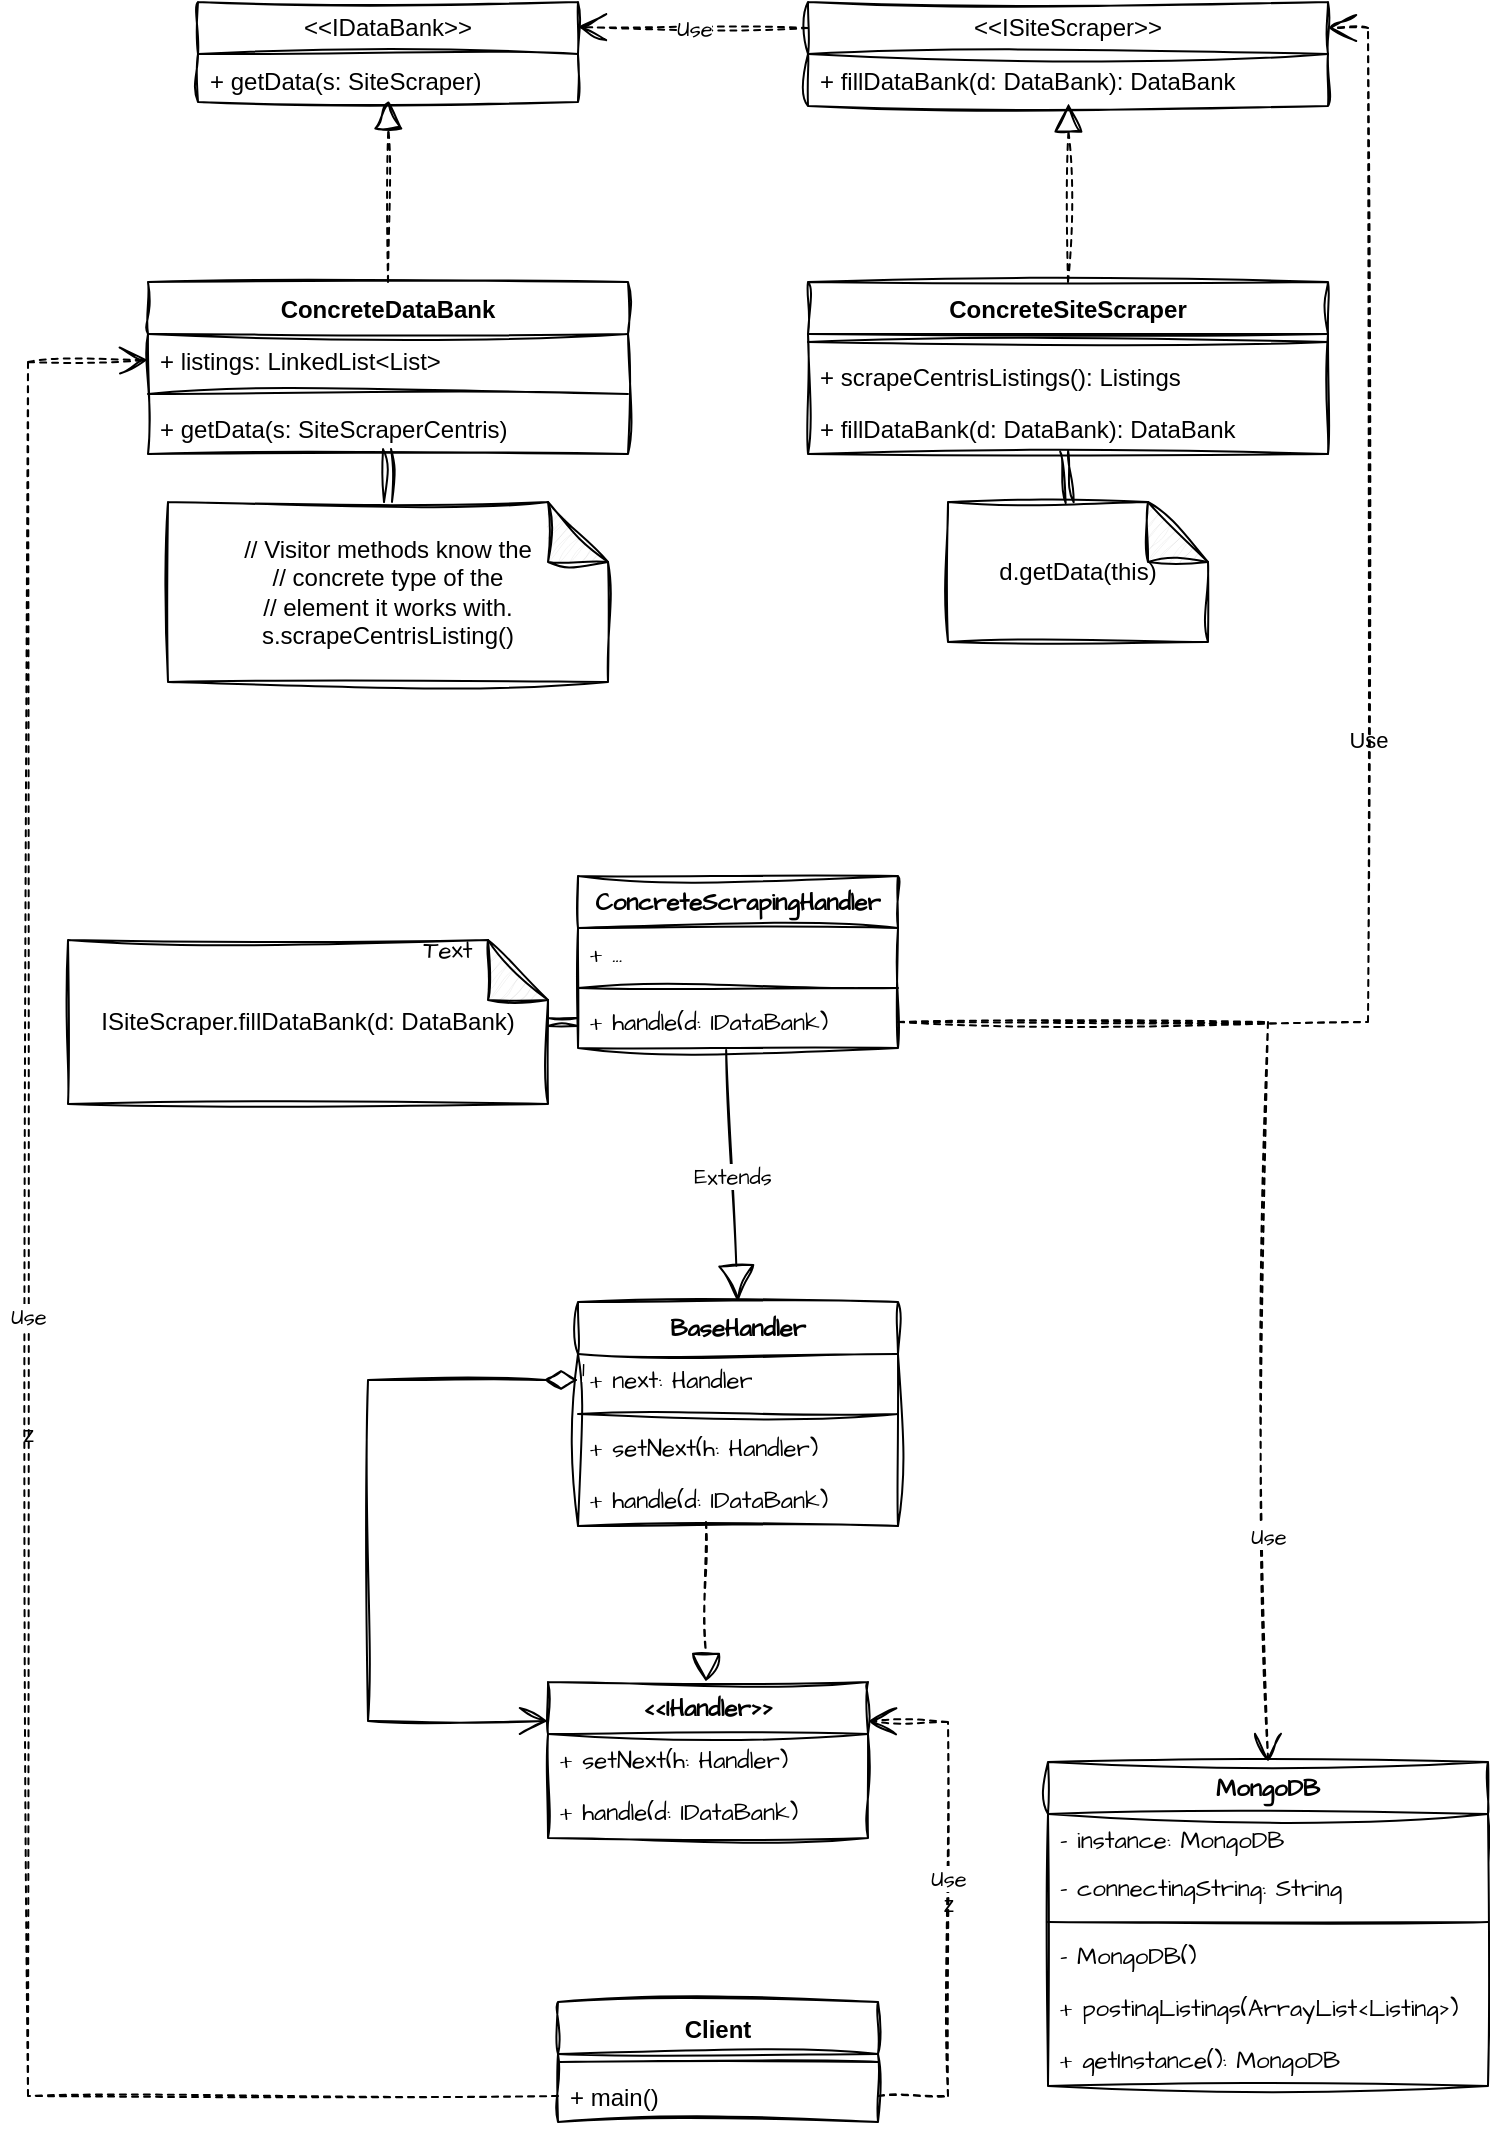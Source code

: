 <mxfile version="24.7.8">
  <diagram name="Page-1" id="P3ujrBfUUob4ddo8eDaO">
    <mxGraphModel dx="2110" dy="2887" grid="1" gridSize="10" guides="1" tooltips="1" connect="1" arrows="1" fold="1" page="1" pageScale="1" pageWidth="1600" pageHeight="1600" math="0" shadow="0">
      <root>
        <mxCell id="0" />
        <mxCell id="1" parent="0" />
        <mxCell id="0bahGi0PylKg2WLOz5wm-1" value="ConcreteDataBank" style="swimlane;fontStyle=1;align=center;verticalAlign=top;childLayout=stackLayout;horizontal=1;startSize=26;horizontalStack=0;resizeParent=1;resizeParentMax=0;resizeLast=0;collapsible=1;marginBottom=0;whiteSpace=wrap;html=1;labelBackgroundColor=none;sketch=1;curveFitting=1;jiggle=2;" parent="1" vertex="1">
          <mxGeometry x="440" y="-1190" width="240" height="86" as="geometry" />
        </mxCell>
        <mxCell id="0bahGi0PylKg2WLOz5wm-2" value="+ listings: LinkedList&amp;lt;List&amp;gt;" style="text;strokeColor=none;fillColor=none;align=left;verticalAlign=top;spacingLeft=4;spacingRight=4;overflow=hidden;rotatable=0;points=[[0,0.5],[1,0.5]];portConstraint=eastwest;whiteSpace=wrap;html=1;labelBackgroundColor=none;sketch=1;curveFitting=1;jiggle=2;" parent="0bahGi0PylKg2WLOz5wm-1" vertex="1">
          <mxGeometry y="26" width="240" height="26" as="geometry" />
        </mxCell>
        <mxCell id="0bahGi0PylKg2WLOz5wm-3" value="" style="line;strokeWidth=1;fillColor=none;align=left;verticalAlign=middle;spacingTop=-1;spacingLeft=3;spacingRight=3;rotatable=0;labelPosition=right;points=[];portConstraint=eastwest;labelBackgroundColor=none;sketch=1;curveFitting=1;jiggle=2;" parent="0bahGi0PylKg2WLOz5wm-1" vertex="1">
          <mxGeometry y="52" width="240" height="8" as="geometry" />
        </mxCell>
        <mxCell id="0bahGi0PylKg2WLOz5wm-51" value="+ getData(s: SiteScraperCentris)" style="text;strokeColor=none;fillColor=none;align=left;verticalAlign=top;spacingLeft=4;spacingRight=4;overflow=hidden;rotatable=0;points=[[0,0.5],[1,0.5]];portConstraint=eastwest;whiteSpace=wrap;html=1;labelBackgroundColor=none;sketch=1;curveFitting=1;jiggle=2;" parent="0bahGi0PylKg2WLOz5wm-1" vertex="1">
          <mxGeometry y="60" width="240" height="26" as="geometry" />
        </mxCell>
        <mxCell id="0bahGi0PylKg2WLOz5wm-39" value="&amp;lt;&amp;lt;IDataBank&amp;gt;&amp;gt;" style="swimlane;fontStyle=0;childLayout=stackLayout;horizontal=1;startSize=26;fillColor=none;horizontalStack=0;resizeParent=1;resizeParentMax=0;resizeLast=0;collapsible=1;marginBottom=0;whiteSpace=wrap;html=1;labelBackgroundColor=none;sketch=1;curveFitting=1;jiggle=2;" parent="1" vertex="1">
          <mxGeometry x="465" y="-1330" width="190" height="50" as="geometry" />
        </mxCell>
        <mxCell id="0bahGi0PylKg2WLOz5wm-40" value="+ getData(s: SiteScraper)" style="text;strokeColor=none;fillColor=none;align=left;verticalAlign=top;spacingLeft=4;spacingRight=4;overflow=hidden;rotatable=0;points=[[0,0.5],[1,0.5]];portConstraint=eastwest;whiteSpace=wrap;html=1;labelBackgroundColor=none;sketch=1;curveFitting=1;jiggle=2;" parent="0bahGi0PylKg2WLOz5wm-39" vertex="1">
          <mxGeometry y="26" width="190" height="24" as="geometry" />
        </mxCell>
        <mxCell id="0bahGi0PylKg2WLOz5wm-43" value="" style="endArrow=block;dashed=1;endFill=0;endSize=12;html=1;rounded=0;exitX=0.5;exitY=0;exitDx=0;exitDy=0;entryX=0.501;entryY=0.964;entryDx=0;entryDy=0;entryPerimeter=0;labelBackgroundColor=none;fontColor=default;sketch=1;curveFitting=1;jiggle=2;" parent="1" source="0bahGi0PylKg2WLOz5wm-1" target="0bahGi0PylKg2WLOz5wm-40" edge="1">
          <mxGeometry width="160" relative="1" as="geometry">
            <mxPoint x="620" y="-1220" as="sourcePoint" />
            <mxPoint x="780" y="-1220" as="targetPoint" />
          </mxGeometry>
        </mxCell>
        <mxCell id="0bahGi0PylKg2WLOz5wm-44" value="&amp;lt;&amp;lt;ISiteScraper&amp;gt;&amp;gt;" style="swimlane;fontStyle=0;childLayout=stackLayout;horizontal=1;startSize=26;fillColor=none;horizontalStack=0;resizeParent=1;resizeParentMax=0;resizeLast=0;collapsible=1;marginBottom=0;whiteSpace=wrap;html=1;labelBackgroundColor=none;sketch=1;curveFitting=1;jiggle=2;" parent="1" vertex="1">
          <mxGeometry x="770" y="-1330" width="260" height="52" as="geometry" />
        </mxCell>
        <mxCell id="0bahGi0PylKg2WLOz5wm-45" value="+ fillDataBank(d: DataBank): DataBank" style="text;strokeColor=none;fillColor=none;align=left;verticalAlign=top;spacingLeft=4;spacingRight=4;overflow=hidden;rotatable=0;points=[[0,0.5],[1,0.5]];portConstraint=eastwest;whiteSpace=wrap;html=1;labelBackgroundColor=none;sketch=1;curveFitting=1;jiggle=2;" parent="0bahGi0PylKg2WLOz5wm-44" vertex="1">
          <mxGeometry y="26" width="260" height="26" as="geometry" />
        </mxCell>
        <mxCell id="0bahGi0PylKg2WLOz5wm-46" value="ConcreteSiteScraper" style="swimlane;fontStyle=1;align=center;verticalAlign=top;childLayout=stackLayout;horizontal=1;startSize=26;horizontalStack=0;resizeParent=1;resizeParentMax=0;resizeLast=0;collapsible=1;marginBottom=0;whiteSpace=wrap;html=1;labelBackgroundColor=none;sketch=1;curveFitting=1;jiggle=2;" parent="1" vertex="1">
          <mxGeometry x="770" y="-1190" width="260" height="86" as="geometry" />
        </mxCell>
        <mxCell id="0bahGi0PylKg2WLOz5wm-48" value="" style="line;strokeWidth=1;fillColor=none;align=left;verticalAlign=middle;spacingTop=-1;spacingLeft=3;spacingRight=3;rotatable=0;labelPosition=right;points=[];portConstraint=eastwest;labelBackgroundColor=none;sketch=1;curveFitting=1;jiggle=2;" parent="0bahGi0PylKg2WLOz5wm-46" vertex="1">
          <mxGeometry y="26" width="260" height="8" as="geometry" />
        </mxCell>
        <mxCell id="0bahGi0PylKg2WLOz5wm-47" value="+ scrapeCentrisListings(): Listings" style="text;strokeColor=none;fillColor=none;align=left;verticalAlign=top;spacingLeft=4;spacingRight=4;overflow=hidden;rotatable=0;points=[[0,0.5],[1,0.5]];portConstraint=eastwest;whiteSpace=wrap;html=1;labelBackgroundColor=none;sketch=1;curveFitting=1;jiggle=2;" parent="0bahGi0PylKg2WLOz5wm-46" vertex="1">
          <mxGeometry y="34" width="260" height="26" as="geometry" />
        </mxCell>
        <mxCell id="0bahGi0PylKg2WLOz5wm-74" value="+ fillDataBank(d: DataBank): DataBank" style="text;strokeColor=none;fillColor=none;align=left;verticalAlign=top;spacingLeft=4;spacingRight=4;overflow=hidden;rotatable=0;points=[[0,0.5],[1,0.5]];portConstraint=eastwest;whiteSpace=wrap;html=1;labelBackgroundColor=none;sketch=1;curveFitting=1;jiggle=2;" parent="0bahGi0PylKg2WLOz5wm-46" vertex="1">
          <mxGeometry y="60" width="260" height="26" as="geometry" />
        </mxCell>
        <mxCell id="0bahGi0PylKg2WLOz5wm-50" value="" style="endArrow=block;dashed=1;endFill=0;endSize=12;html=1;rounded=0;exitX=0.5;exitY=0;exitDx=0;exitDy=0;entryX=0.501;entryY=0.95;entryDx=0;entryDy=0;entryPerimeter=0;labelBackgroundColor=none;fontColor=default;sketch=1;curveFitting=1;jiggle=2;" parent="1" source="0bahGi0PylKg2WLOz5wm-46" target="0bahGi0PylKg2WLOz5wm-45" edge="1">
          <mxGeometry width="160" relative="1" as="geometry">
            <mxPoint x="790" y="-1171" as="sourcePoint" />
            <mxPoint x="790" y="-1260" as="targetPoint" />
          </mxGeometry>
        </mxCell>
        <mxCell id="0bahGi0PylKg2WLOz5wm-55" value="&lt;div&gt;// Visitor methods know the&lt;/div&gt;&lt;div&gt;// concrete type of the&lt;/div&gt;&lt;div&gt;// element it works with.&lt;/div&gt;&lt;div&gt;s.scrape&lt;span style=&quot;text-align: left;&quot;&gt;Centris&lt;/span&gt;Listing()&lt;/div&gt;" style="shape=note;whiteSpace=wrap;html=1;backgroundOutline=1;darkOpacity=0.05;labelBackgroundColor=none;sketch=1;curveFitting=1;jiggle=2;" parent="1" vertex="1">
          <mxGeometry x="450" y="-1080" width="220" height="90" as="geometry" />
        </mxCell>
        <mxCell id="0bahGi0PylKg2WLOz5wm-56" value="" style="shape=link;html=1;rounded=0;exitX=0.5;exitY=0;exitDx=0;exitDy=0;exitPerimeter=0;entryX=0.498;entryY=0.905;entryDx=0;entryDy=0;entryPerimeter=0;labelBackgroundColor=none;fontColor=default;sketch=1;curveFitting=1;jiggle=2;" parent="1" source="0bahGi0PylKg2WLOz5wm-55" target="0bahGi0PylKg2WLOz5wm-51" edge="1">
          <mxGeometry width="100" relative="1" as="geometry">
            <mxPoint x="710" y="-1160" as="sourcePoint" />
            <mxPoint x="810" y="-1160" as="targetPoint" />
          </mxGeometry>
        </mxCell>
        <mxCell id="0bahGi0PylKg2WLOz5wm-57" value="d.getData(this)" style="shape=note;whiteSpace=wrap;html=1;backgroundOutline=1;darkOpacity=0.05;labelBackgroundColor=none;sketch=1;curveFitting=1;jiggle=2;" parent="1" vertex="1">
          <mxGeometry x="840" y="-1080" width="130" height="70" as="geometry" />
        </mxCell>
        <mxCell id="0bahGi0PylKg2WLOz5wm-58" value="" style="shape=link;html=1;rounded=0;exitX=0.468;exitY=0.005;exitDx=0;exitDy=0;exitPerimeter=0;entryX=0.488;entryY=0.945;entryDx=0;entryDy=0;entryPerimeter=0;labelBackgroundColor=none;fontColor=default;sketch=1;curveFitting=1;jiggle=2;" parent="1" source="0bahGi0PylKg2WLOz5wm-57" edge="1">
          <mxGeometry width="100" relative="1" as="geometry">
            <mxPoint x="570" y="-1070" as="sourcePoint" />
            <mxPoint x="898.08" y="-1105.43" as="targetPoint" />
          </mxGeometry>
        </mxCell>
        <mxCell id="0bahGi0PylKg2WLOz5wm-59" value="Client" style="swimlane;fontStyle=1;align=center;verticalAlign=top;childLayout=stackLayout;horizontal=1;startSize=26;horizontalStack=0;resizeParent=1;resizeParentMax=0;resizeLast=0;collapsible=1;marginBottom=0;whiteSpace=wrap;html=1;labelBackgroundColor=none;sketch=1;curveFitting=1;jiggle=2;" parent="1" vertex="1">
          <mxGeometry x="645" y="-330" width="160" height="60" as="geometry" />
        </mxCell>
        <mxCell id="0bahGi0PylKg2WLOz5wm-61" value="" style="line;strokeWidth=1;fillColor=none;align=left;verticalAlign=middle;spacingTop=-1;spacingLeft=3;spacingRight=3;rotatable=0;labelPosition=right;points=[];portConstraint=eastwest;labelBackgroundColor=none;sketch=1;curveFitting=1;jiggle=2;" parent="0bahGi0PylKg2WLOz5wm-59" vertex="1">
          <mxGeometry y="26" width="160" height="8" as="geometry" />
        </mxCell>
        <mxCell id="0bahGi0PylKg2WLOz5wm-62" value="+ main()" style="text;strokeColor=none;fillColor=none;align=left;verticalAlign=top;spacingLeft=4;spacingRight=4;overflow=hidden;rotatable=0;points=[[0,0.5],[1,0.5]];portConstraint=eastwest;whiteSpace=wrap;html=1;labelBackgroundColor=none;sketch=1;curveFitting=1;jiggle=2;" parent="0bahGi0PylKg2WLOz5wm-59" vertex="1">
          <mxGeometry y="34" width="160" height="26" as="geometry" />
        </mxCell>
        <mxCell id="0bahGi0PylKg2WLOz5wm-63" value="ISiteScraper.fillDataBank(d: DataBank)" style="shape=note;whiteSpace=wrap;html=1;backgroundOutline=1;darkOpacity=0.05;labelBackgroundColor=none;sketch=1;curveFitting=1;jiggle=2;" parent="1" vertex="1">
          <mxGeometry x="400" y="-861" width="240" height="82" as="geometry" />
        </mxCell>
        <mxCell id="0bahGi0PylKg2WLOz5wm-64" value="" style="shape=link;html=1;rounded=0;entryX=0;entryY=0.5;entryDx=0;entryDy=0;labelBackgroundColor=none;fontColor=default;sketch=1;curveFitting=1;jiggle=2;" parent="1" source="0bahGi0PylKg2WLOz5wm-63" target="NU-owD9JDnaCxtlqyRa8-18" edge="1">
          <mxGeometry width="100" relative="1" as="geometry">
            <mxPoint x="570" y="-1070" as="sourcePoint" />
            <mxPoint x="570" y="-1096" as="targetPoint" />
          </mxGeometry>
        </mxCell>
        <mxCell id="0bahGi0PylKg2WLOz5wm-67" value="Use" style="endArrow=open;endSize=12;dashed=1;html=1;rounded=0;entryX=1;entryY=0.25;entryDx=0;entryDy=0;labelBackgroundColor=none;fontColor=default;sketch=1;curveFitting=1;jiggle=2;exitX=1;exitY=0.5;exitDx=0;exitDy=0;" parent="1" source="NU-owD9JDnaCxtlqyRa8-18" target="0bahGi0PylKg2WLOz5wm-44" edge="1">
          <mxGeometry width="160" relative="1" as="geometry">
            <mxPoint x="870" y="-870" as="sourcePoint" />
            <mxPoint x="940" y="-1280" as="targetPoint" />
            <Array as="points">
              <mxPoint x="1050" y="-820" />
              <mxPoint x="1050" y="-1317" />
            </Array>
          </mxGeometry>
        </mxCell>
        <mxCell id="0bahGi0PylKg2WLOz5wm-70" value="z" style="endArrow=open;endSize=12;dashed=1;html=1;rounded=0;labelBackgroundColor=none;fontColor=default;sketch=1;curveFitting=1;jiggle=2;entryX=0;entryY=0.5;entryDx=0;entryDy=0;exitX=0;exitY=0.5;exitDx=0;exitDy=0;" parent="1" source="0bahGi0PylKg2WLOz5wm-62" target="0bahGi0PylKg2WLOz5wm-2" edge="1">
          <mxGeometry width="160" relative="1" as="geometry">
            <mxPoint x="590" y="-870" as="sourcePoint" />
            <mxPoint x="920" y="-1307" as="targetPoint" />
            <Array as="points">
              <mxPoint x="380" y="-283" />
              <mxPoint x="380" y="-1150" />
            </Array>
          </mxGeometry>
        </mxCell>
        <mxCell id="EVfMUVc_R_IaAUA9_Wqi-8" value="Use" style="edgeLabel;html=1;align=center;verticalAlign=middle;resizable=0;points=[];sketch=1;hachureGap=4;jiggle=2;curveFitting=1;fontFamily=Architects Daughter;fontSource=https%3A%2F%2Ffonts.googleapis.com%2Fcss%3Ffamily%3DArchitects%2BDaughter;" parent="0bahGi0PylKg2WLOz5wm-70" vertex="1" connectable="0">
          <mxGeometry x="0.099" relative="1" as="geometry">
            <mxPoint as="offset" />
          </mxGeometry>
        </mxCell>
        <mxCell id="0bahGi0PylKg2WLOz5wm-71" value="Use" style="endArrow=open;endSize=12;dashed=1;html=1;rounded=0;sketch=1;hachureGap=4;jiggle=2;curveFitting=1;fontFamily=Architects Daughter;fontSource=https%3A%2F%2Ffonts.googleapis.com%2Fcss%3Ffamily%3DArchitects%2BDaughter;exitX=0;exitY=0.25;exitDx=0;exitDy=0;entryX=1;entryY=0.25;entryDx=0;entryDy=0;" parent="1" source="0bahGi0PylKg2WLOz5wm-44" target="0bahGi0PylKg2WLOz5wm-39" edge="1">
          <mxGeometry width="160" relative="1" as="geometry">
            <mxPoint x="750" y="-1300" as="sourcePoint" />
            <mxPoint x="750" y="-1060" as="targetPoint" />
          </mxGeometry>
        </mxCell>
        <mxCell id="NU-owD9JDnaCxtlqyRa8-1" value="&amp;lt;&amp;lt;I&lt;span style=&quot;background-color: initial;&quot;&gt;Handler&amp;gt;&amp;gt;&lt;/span&gt;" style="swimlane;fontStyle=1;align=center;verticalAlign=top;childLayout=stackLayout;horizontal=1;startSize=26;horizontalStack=0;resizeParent=1;resizeParentMax=0;resizeLast=0;collapsible=1;marginBottom=0;whiteSpace=wrap;html=1;sketch=1;hachureGap=4;jiggle=2;curveFitting=1;fontFamily=Architects Daughter;fontSource=https%3A%2F%2Ffonts.googleapis.com%2Fcss%3Ffamily%3DArchitects%2BDaughter;" parent="1" vertex="1">
          <mxGeometry x="640" y="-490" width="160" height="78" as="geometry" />
        </mxCell>
        <mxCell id="NU-owD9JDnaCxtlqyRa8-4" value="+ setNext(h: Handler)" style="text;strokeColor=none;fillColor=none;align=left;verticalAlign=top;spacingLeft=4;spacingRight=4;overflow=hidden;rotatable=0;points=[[0,0.5],[1,0.5]];portConstraint=eastwest;whiteSpace=wrap;html=1;fontFamily=Architects Daughter;fontSource=https%3A%2F%2Ffonts.googleapis.com%2Fcss%3Ffamily%3DArchitects%2BDaughter;" parent="NU-owD9JDnaCxtlqyRa8-1" vertex="1">
          <mxGeometry y="26" width="160" height="26" as="geometry" />
        </mxCell>
        <mxCell id="NU-owD9JDnaCxtlqyRa8-5" value="+ handle(d: IDataBank)" style="text;strokeColor=none;fillColor=none;align=left;verticalAlign=top;spacingLeft=4;spacingRight=4;overflow=hidden;rotatable=0;points=[[0,0.5],[1,0.5]];portConstraint=eastwest;whiteSpace=wrap;html=1;fontFamily=Architects Daughter;fontSource=https%3A%2F%2Ffonts.googleapis.com%2Fcss%3Ffamily%3DArchitects%2BDaughter;" parent="NU-owD9JDnaCxtlqyRa8-1" vertex="1">
          <mxGeometry y="52" width="160" height="26" as="geometry" />
        </mxCell>
        <mxCell id="NU-owD9JDnaCxtlqyRa8-9" value="BaseHandler" style="swimlane;fontStyle=1;align=center;verticalAlign=top;childLayout=stackLayout;horizontal=1;startSize=26;horizontalStack=0;resizeParent=1;resizeParentMax=0;resizeLast=0;collapsible=1;marginBottom=0;whiteSpace=wrap;html=1;sketch=1;hachureGap=4;jiggle=2;curveFitting=1;fontFamily=Architects Daughter;fontSource=https%3A%2F%2Ffonts.googleapis.com%2Fcss%3Ffamily%3DArchitects%2BDaughter;" parent="1" vertex="1">
          <mxGeometry x="655" y="-680" width="160" height="112" as="geometry" />
        </mxCell>
        <mxCell id="NU-owD9JDnaCxtlqyRa8-10" value="+ next: Handler" style="text;strokeColor=none;fillColor=none;align=left;verticalAlign=top;spacingLeft=4;spacingRight=4;overflow=hidden;rotatable=0;points=[[0,0.5],[1,0.5]];portConstraint=eastwest;whiteSpace=wrap;html=1;fontFamily=Architects Daughter;fontSource=https%3A%2F%2Ffonts.googleapis.com%2Fcss%3Ffamily%3DArchitects%2BDaughter;" parent="NU-owD9JDnaCxtlqyRa8-9" vertex="1">
          <mxGeometry y="26" width="160" height="26" as="geometry" />
        </mxCell>
        <mxCell id="NU-owD9JDnaCxtlqyRa8-11" value="" style="line;strokeWidth=1;fillColor=none;align=left;verticalAlign=middle;spacingTop=-1;spacingLeft=3;spacingRight=3;rotatable=0;labelPosition=right;points=[];portConstraint=eastwest;strokeColor=inherit;sketch=1;hachureGap=4;jiggle=2;curveFitting=1;fontFamily=Architects Daughter;fontSource=https%3A%2F%2Ffonts.googleapis.com%2Fcss%3Ffamily%3DArchitects%2BDaughter;" parent="NU-owD9JDnaCxtlqyRa8-9" vertex="1">
          <mxGeometry y="52" width="160" height="8" as="geometry" />
        </mxCell>
        <mxCell id="NU-owD9JDnaCxtlqyRa8-7" value="+ setNext(h: Handler)" style="text;strokeColor=none;fillColor=none;align=left;verticalAlign=top;spacingLeft=4;spacingRight=4;overflow=hidden;rotatable=0;points=[[0,0.5],[1,0.5]];portConstraint=eastwest;whiteSpace=wrap;html=1;fontFamily=Architects Daughter;fontSource=https%3A%2F%2Ffonts.googleapis.com%2Fcss%3Ffamily%3DArchitects%2BDaughter;" parent="NU-owD9JDnaCxtlqyRa8-9" vertex="1">
          <mxGeometry y="60" width="160" height="26" as="geometry" />
        </mxCell>
        <mxCell id="NU-owD9JDnaCxtlqyRa8-8" value="+ handle(d: IDataBank)" style="text;strokeColor=none;fillColor=none;align=left;verticalAlign=top;spacingLeft=4;spacingRight=4;overflow=hidden;rotatable=0;points=[[0,0.5],[1,0.5]];portConstraint=eastwest;whiteSpace=wrap;html=1;fontFamily=Architects Daughter;fontSource=https%3A%2F%2Ffonts.googleapis.com%2Fcss%3Ffamily%3DArchitects%2BDaughter;" parent="NU-owD9JDnaCxtlqyRa8-9" vertex="1">
          <mxGeometry y="86" width="160" height="26" as="geometry" />
        </mxCell>
        <mxCell id="NU-owD9JDnaCxtlqyRa8-13" value="" style="endArrow=block;dashed=1;endFill=0;endSize=12;html=1;rounded=0;sketch=1;hachureGap=4;jiggle=2;curveFitting=1;fontFamily=Architects Daughter;fontSource=https%3A%2F%2Ffonts.googleapis.com%2Fcss%3Ffamily%3DArchitects%2BDaughter;" parent="1" edge="1">
          <mxGeometry width="160" relative="1" as="geometry">
            <mxPoint x="719" y="-570" as="sourcePoint" />
            <mxPoint x="719" y="-490" as="targetPoint" />
          </mxGeometry>
        </mxCell>
        <mxCell id="NU-owD9JDnaCxtlqyRa8-14" value="ConcreteScrapingHandler" style="swimlane;fontStyle=1;align=center;verticalAlign=top;childLayout=stackLayout;horizontal=1;startSize=26;horizontalStack=0;resizeParent=1;resizeParentMax=0;resizeLast=0;collapsible=1;marginBottom=0;whiteSpace=wrap;html=1;sketch=1;hachureGap=4;jiggle=2;curveFitting=1;fontFamily=Architects Daughter;fontSource=https%3A%2F%2Ffonts.googleapis.com%2Fcss%3Ffamily%3DArchitects%2BDaughter;" parent="1" vertex="1">
          <mxGeometry x="655" y="-893" width="160" height="86" as="geometry" />
        </mxCell>
        <mxCell id="NU-owD9JDnaCxtlqyRa8-15" value="+ ..." style="text;strokeColor=none;fillColor=none;align=left;verticalAlign=top;spacingLeft=4;spacingRight=4;overflow=hidden;rotatable=0;points=[[0,0.5],[1,0.5]];portConstraint=eastwest;whiteSpace=wrap;html=1;fontFamily=Architects Daughter;fontSource=https%3A%2F%2Ffonts.googleapis.com%2Fcss%3Ffamily%3DArchitects%2BDaughter;" parent="NU-owD9JDnaCxtlqyRa8-14" vertex="1">
          <mxGeometry y="26" width="160" height="26" as="geometry" />
        </mxCell>
        <mxCell id="NU-owD9JDnaCxtlqyRa8-16" value="" style="line;strokeWidth=1;fillColor=none;align=left;verticalAlign=middle;spacingTop=-1;spacingLeft=3;spacingRight=3;rotatable=0;labelPosition=right;points=[];portConstraint=eastwest;strokeColor=inherit;sketch=1;hachureGap=4;jiggle=2;curveFitting=1;fontFamily=Architects Daughter;fontSource=https%3A%2F%2Ffonts.googleapis.com%2Fcss%3Ffamily%3DArchitects%2BDaughter;" parent="NU-owD9JDnaCxtlqyRa8-14" vertex="1">
          <mxGeometry y="52" width="160" height="8" as="geometry" />
        </mxCell>
        <mxCell id="NU-owD9JDnaCxtlqyRa8-18" value="+ handle(d: IDataBank)" style="text;strokeColor=none;fillColor=none;align=left;verticalAlign=top;spacingLeft=4;spacingRight=4;overflow=hidden;rotatable=0;points=[[0,0.5],[1,0.5]];portConstraint=eastwest;whiteSpace=wrap;html=1;fontFamily=Architects Daughter;fontSource=https%3A%2F%2Ffonts.googleapis.com%2Fcss%3Ffamily%3DArchitects%2BDaughter;" parent="NU-owD9JDnaCxtlqyRa8-14" vertex="1">
          <mxGeometry y="60" width="160" height="26" as="geometry" />
        </mxCell>
        <mxCell id="NU-owD9JDnaCxtlqyRa8-19" value="1" style="endArrow=open;html=1;endSize=12;startArrow=diamondThin;startSize=14;startFill=0;edgeStyle=orthogonalEdgeStyle;align=left;verticalAlign=bottom;rounded=0;sketch=1;hachureGap=4;jiggle=2;curveFitting=1;fontFamily=Architects Daughter;fontSource=https%3A%2F%2Ffonts.googleapis.com%2Fcss%3Ffamily%3DArchitects%2BDaughter;entryX=0;entryY=0.25;entryDx=0;entryDy=0;exitX=0;exitY=0.5;exitDx=0;exitDy=0;" parent="1" source="NU-owD9JDnaCxtlqyRa8-10" target="NU-owD9JDnaCxtlqyRa8-1" edge="1">
          <mxGeometry x="-1" y="3" relative="1" as="geometry">
            <mxPoint x="690" y="-970" as="sourcePoint" />
            <mxPoint x="850" y="-970" as="targetPoint" />
            <Array as="points">
              <mxPoint x="550" y="-641" />
              <mxPoint x="550" y="-470" />
            </Array>
          </mxGeometry>
        </mxCell>
        <mxCell id="NU-owD9JDnaCxtlqyRa8-20" value="Extends" style="endArrow=block;endSize=16;endFill=0;html=1;rounded=0;sketch=1;hachureGap=4;jiggle=2;curveFitting=1;fontFamily=Architects Daughter;fontSource=https%3A%2F%2Ffonts.googleapis.com%2Fcss%3Ffamily%3DArchitects%2BDaughter;exitX=0.463;exitY=1.038;exitDx=0;exitDy=0;entryX=0.5;entryY=0;entryDx=0;entryDy=0;exitPerimeter=0;" parent="1" source="NU-owD9JDnaCxtlqyRa8-18" target="NU-owD9JDnaCxtlqyRa8-9" edge="1">
          <mxGeometry width="160" relative="1" as="geometry">
            <mxPoint x="720" y="-490" as="sourcePoint" />
            <mxPoint x="880" y="-490" as="targetPoint" />
          </mxGeometry>
        </mxCell>
        <mxCell id="EVfMUVc_R_IaAUA9_Wqi-9" value="z" style="endArrow=open;endSize=12;dashed=1;html=1;rounded=0;labelBackgroundColor=none;fontColor=default;sketch=1;curveFitting=1;jiggle=2;entryX=1;entryY=0.25;entryDx=0;entryDy=0;exitX=1;exitY=0.5;exitDx=0;exitDy=0;" parent="1" source="0bahGi0PylKg2WLOz5wm-62" target="NU-owD9JDnaCxtlqyRa8-1" edge="1">
          <mxGeometry width="160" relative="1" as="geometry">
            <mxPoint x="655" y="-273" as="sourcePoint" />
            <mxPoint x="450" y="-1141" as="targetPoint" />
            <Array as="points">
              <mxPoint x="840" y="-283" />
              <mxPoint x="840" y="-470" />
            </Array>
          </mxGeometry>
        </mxCell>
        <mxCell id="EVfMUVc_R_IaAUA9_Wqi-10" value="Use" style="edgeLabel;html=1;align=center;verticalAlign=middle;resizable=0;points=[];sketch=1;hachureGap=4;jiggle=2;curveFitting=1;fontFamily=Architects Daughter;fontSource=https%3A%2F%2Ffonts.googleapis.com%2Fcss%3Ffamily%3DArchitects%2BDaughter;" parent="EVfMUVc_R_IaAUA9_Wqi-9" vertex="1" connectable="0">
          <mxGeometry x="0.099" relative="1" as="geometry">
            <mxPoint as="offset" />
          </mxGeometry>
        </mxCell>
        <mxCell id="qGugFfxSJcRlqGBtHJI0-1" value="Text" style="text;strokeColor=none;align=center;fillColor=none;html=1;verticalAlign=middle;whiteSpace=wrap;rounded=0;fontFamily=Architects Daughter;fontSource=https%3A%2F%2Ffonts.googleapis.com%2Fcss%3Ffamily%3DArchitects%2BDaughter;" parent="1" vertex="1">
          <mxGeometry x="560" y="-870" width="60" height="30" as="geometry" />
        </mxCell>
        <mxCell id="jms6X4uIkYkjHnqjbYMZ-1" value="MongoDB" style="swimlane;fontStyle=1;align=center;verticalAlign=top;childLayout=stackLayout;horizontal=1;startSize=26;horizontalStack=0;resizeParent=1;resizeParentMax=0;resizeLast=0;collapsible=1;marginBottom=0;whiteSpace=wrap;html=1;sketch=1;hachureGap=4;jiggle=2;curveFitting=1;fontFamily=Architects Daughter;fontSource=https%3A%2F%2Ffonts.googleapis.com%2Fcss%3Ffamily%3DArchitects%2BDaughter;" parent="1" vertex="1">
          <mxGeometry x="890" y="-450" width="220" height="162" as="geometry" />
        </mxCell>
        <mxCell id="jms6X4uIkYkjHnqjbYMZ-5" value="- instance: MongoDB" style="text;strokeColor=none;fillColor=none;align=left;verticalAlign=top;spacingLeft=4;spacingRight=4;overflow=hidden;rotatable=0;points=[[0,0.5],[1,0.5]];portConstraint=eastwest;whiteSpace=wrap;html=1;fontFamily=Architects Daughter;fontSource=https%3A%2F%2Ffonts.googleapis.com%2Fcss%3Ffamily%3DArchitects%2BDaughter;" parent="jms6X4uIkYkjHnqjbYMZ-1" vertex="1">
          <mxGeometry y="26" width="220" height="24" as="geometry" />
        </mxCell>
        <mxCell id="jms6X4uIkYkjHnqjbYMZ-2" value="- connectingString: String" style="text;strokeColor=none;fillColor=none;align=left;verticalAlign=top;spacingLeft=4;spacingRight=4;overflow=hidden;rotatable=0;points=[[0,0.5],[1,0.5]];portConstraint=eastwest;whiteSpace=wrap;html=1;fontFamily=Architects Daughter;fontSource=https%3A%2F%2Ffonts.googleapis.com%2Fcss%3Ffamily%3DArchitects%2BDaughter;" parent="jms6X4uIkYkjHnqjbYMZ-1" vertex="1">
          <mxGeometry y="50" width="220" height="26" as="geometry" />
        </mxCell>
        <mxCell id="jms6X4uIkYkjHnqjbYMZ-3" value="" style="line;strokeWidth=1;fillColor=none;align=left;verticalAlign=middle;spacingTop=-1;spacingLeft=3;spacingRight=3;rotatable=0;labelPosition=right;points=[];portConstraint=eastwest;strokeColor=inherit;sketch=1;hachureGap=4;jiggle=2;curveFitting=1;fontFamily=Architects Daughter;fontSource=https%3A%2F%2Ffonts.googleapis.com%2Fcss%3Ffamily%3DArchitects%2BDaughter;" parent="jms6X4uIkYkjHnqjbYMZ-1" vertex="1">
          <mxGeometry y="76" width="220" height="8" as="geometry" />
        </mxCell>
        <mxCell id="jms6X4uIkYkjHnqjbYMZ-4" value="- MongoDB()" style="text;strokeColor=none;fillColor=none;align=left;verticalAlign=top;spacingLeft=4;spacingRight=4;overflow=hidden;rotatable=0;points=[[0,0.5],[1,0.5]];portConstraint=eastwest;whiteSpace=wrap;html=1;fontFamily=Architects Daughter;fontSource=https%3A%2F%2Ffonts.googleapis.com%2Fcss%3Ffamily%3DArchitects%2BDaughter;" parent="jms6X4uIkYkjHnqjbYMZ-1" vertex="1">
          <mxGeometry y="84" width="220" height="26" as="geometry" />
        </mxCell>
        <mxCell id="jms6X4uIkYkjHnqjbYMZ-9" value="+ postingListings(ArrayList&amp;lt;Listing&amp;gt;)" style="text;strokeColor=none;fillColor=none;align=left;verticalAlign=top;spacingLeft=4;spacingRight=4;overflow=hidden;rotatable=0;points=[[0,0.5],[1,0.5]];portConstraint=eastwest;whiteSpace=wrap;html=1;fontFamily=Architects Daughter;fontSource=https%3A%2F%2Ffonts.googleapis.com%2Fcss%3Ffamily%3DArchitects%2BDaughter;" parent="jms6X4uIkYkjHnqjbYMZ-1" vertex="1">
          <mxGeometry y="110" width="220" height="26" as="geometry" />
        </mxCell>
        <mxCell id="jms6X4uIkYkjHnqjbYMZ-6" value="+ getInstance(): MongoDB" style="text;strokeColor=none;fillColor=none;align=left;verticalAlign=top;spacingLeft=4;spacingRight=4;overflow=hidden;rotatable=0;points=[[0,0.5],[1,0.5]];portConstraint=eastwest;whiteSpace=wrap;html=1;fontFamily=Architects Daughter;fontSource=https%3A%2F%2Ffonts.googleapis.com%2Fcss%3Ffamily%3DArchitects%2BDaughter;" parent="jms6X4uIkYkjHnqjbYMZ-1" vertex="1">
          <mxGeometry y="136" width="220" height="26" as="geometry" />
        </mxCell>
        <mxCell id="jms6X4uIkYkjHnqjbYMZ-8" value="Use" style="endArrow=open;endSize=12;dashed=1;html=1;rounded=0;sketch=1;hachureGap=4;jiggle=2;curveFitting=1;fontFamily=Architects Daughter;fontSource=https%3A%2F%2Ffonts.googleapis.com%2Fcss%3Ffamily%3DArchitects%2BDaughter;exitX=1;exitY=0.5;exitDx=0;exitDy=0;entryX=0.5;entryY=0;entryDx=0;entryDy=0;" parent="1" source="NU-owD9JDnaCxtlqyRa8-18" target="jms6X4uIkYkjHnqjbYMZ-1" edge="1">
          <mxGeometry x="0.592" width="160" relative="1" as="geometry">
            <mxPoint x="780" y="-660" as="sourcePoint" />
            <mxPoint x="940" y="-660" as="targetPoint" />
            <Array as="points">
              <mxPoint x="1000" y="-820" />
            </Array>
            <mxPoint as="offset" />
          </mxGeometry>
        </mxCell>
      </root>
    </mxGraphModel>
  </diagram>
</mxfile>
